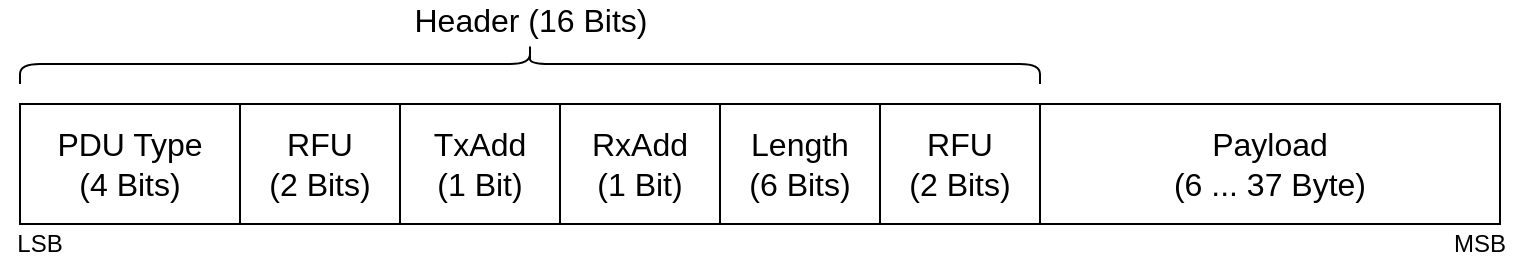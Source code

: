 <mxfile version="14.6.13" type="device"><diagram id="BPXm-SawkmNKSIrZNxvS" name="Page-1"><mxGraphModel dx="1422" dy="825" grid="1" gridSize="10" guides="1" tooltips="1" connect="1" arrows="1" fold="1" page="1" pageScale="1" pageWidth="760" pageHeight="135" math="0" shadow="0"><root><mxCell id="0"/><mxCell id="1" parent="0"/><mxCell id="wfkQLIgqe9IwIQAfflY5-2" value="&lt;font style=&quot;font-size: 16px&quot;&gt;RFU&lt;br&gt;(2 Bits)&lt;/font&gt;" style="rounded=0;whiteSpace=wrap;html=1;" parent="1" vertex="1"><mxGeometry x="120" y="55" width="80" height="60" as="geometry"/></mxCell><mxCell id="wfkQLIgqe9IwIQAfflY5-3" value="&lt;span style=&quot;font-size: 16px&quot;&gt;PDU Type&lt;br&gt;(4 Bits)&lt;br&gt;&lt;/span&gt;" style="rounded=0;whiteSpace=wrap;html=1;" parent="1" vertex="1"><mxGeometry x="10" y="55" width="110" height="60" as="geometry"/></mxCell><mxCell id="wfkQLIgqe9IwIQAfflY5-6" value="MSB" style="text;html=1;strokeColor=none;fillColor=none;align=center;verticalAlign=middle;whiteSpace=wrap;rounded=0;" parent="1" vertex="1"><mxGeometry x="720" y="115" width="40" height="20" as="geometry"/></mxCell><mxCell id="wfkQLIgqe9IwIQAfflY5-7" value="LSB" style="text;html=1;strokeColor=none;fillColor=none;align=center;verticalAlign=middle;whiteSpace=wrap;rounded=0;" parent="1" vertex="1"><mxGeometry y="115" width="40" height="20" as="geometry"/></mxCell><mxCell id="j2vhlhT6CKX6GkOpI63j-1" value="&lt;font style=&quot;font-size: 16px&quot;&gt;Payload&lt;br&gt;(6 ... 37 Byte)&lt;br&gt;&lt;/font&gt;" style="rounded=0;whiteSpace=wrap;html=1;" parent="1" vertex="1"><mxGeometry x="520" y="55" width="230" height="60" as="geometry"/></mxCell><mxCell id="j2vhlhT6CKX6GkOpI63j-3" value="&lt;font style=&quot;font-size: 16px&quot;&gt;TxAdd&lt;br&gt;(1 Bit)&lt;/font&gt;" style="rounded=0;whiteSpace=wrap;html=1;" parent="1" vertex="1"><mxGeometry x="200" y="55" width="80" height="60" as="geometry"/></mxCell><mxCell id="j2vhlhT6CKX6GkOpI63j-4" value="&lt;font style=&quot;font-size: 16px&quot;&gt;RxAdd&lt;br&gt;(1 Bit)&lt;/font&gt;" style="rounded=0;whiteSpace=wrap;html=1;" parent="1" vertex="1"><mxGeometry x="280" y="55" width="80" height="60" as="geometry"/></mxCell><mxCell id="j2vhlhT6CKX6GkOpI63j-5" value="&lt;font style=&quot;font-size: 16px&quot;&gt;Length&lt;br&gt;(6 Bits)&lt;/font&gt;" style="rounded=0;whiteSpace=wrap;html=1;" parent="1" vertex="1"><mxGeometry x="360" y="55" width="80" height="60" as="geometry"/></mxCell><mxCell id="j2vhlhT6CKX6GkOpI63j-6" value="&lt;font style=&quot;font-size: 16px&quot;&gt;RFU&lt;br&gt;(2 Bits)&lt;br&gt;&lt;/font&gt;" style="rounded=0;whiteSpace=wrap;html=1;" parent="1" vertex="1"><mxGeometry x="440" y="55" width="80" height="60" as="geometry"/></mxCell><mxCell id="j2vhlhT6CKX6GkOpI63j-7" value="" style="shape=curlyBracket;whiteSpace=wrap;html=1;rounded=1;flipH=1;rotation=-90;" parent="1" vertex="1"><mxGeometry x="255" y="-220" width="20" height="510" as="geometry"/></mxCell><mxCell id="j2vhlhT6CKX6GkOpI63j-8" value="&lt;font style=&quot;font-size: 16px&quot;&gt;Header (16 Bits)&lt;/font&gt;" style="text;html=1;strokeColor=none;fillColor=none;align=center;verticalAlign=middle;whiteSpace=wrap;rounded=0;" parent="1" vertex="1"><mxGeometry x="202.5" y="3" width="125" height="20" as="geometry"/></mxCell></root></mxGraphModel></diagram></mxfile>